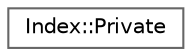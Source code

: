 digraph "Graphical Class Hierarchy"
{
 // INTERACTIVE_SVG=YES
 // LATEX_PDF_SIZE
  bgcolor="transparent";
  edge [fontname=Helvetica,fontsize=10,labelfontname=Helvetica,labelfontsize=10];
  node [fontname=Helvetica,fontsize=10,shape=box,height=0.2,width=0.4];
  rankdir="LR";
  Node0 [label="Index::Private",height=0.2,width=0.4,color="grey40", fillcolor="white", style="filled",URL="$d2/d5a/struct_index_1_1_private.html",tooltip=" "];
}
